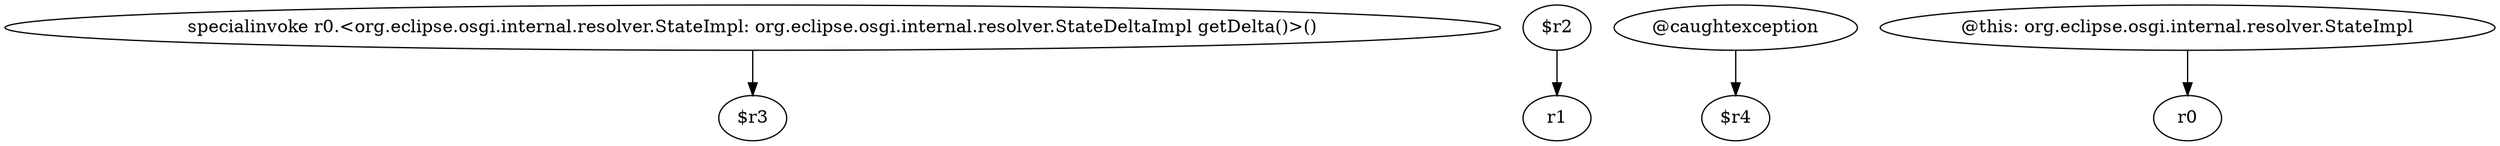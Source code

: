 digraph g {
0[label="specialinvoke r0.<org.eclipse.osgi.internal.resolver.StateImpl: org.eclipse.osgi.internal.resolver.StateDeltaImpl getDelta()>()"]
1[label="$r3"]
0->1[label=""]
2[label="$r2"]
3[label="r1"]
2->3[label=""]
4[label="@caughtexception"]
5[label="$r4"]
4->5[label=""]
6[label="@this: org.eclipse.osgi.internal.resolver.StateImpl"]
7[label="r0"]
6->7[label=""]
}